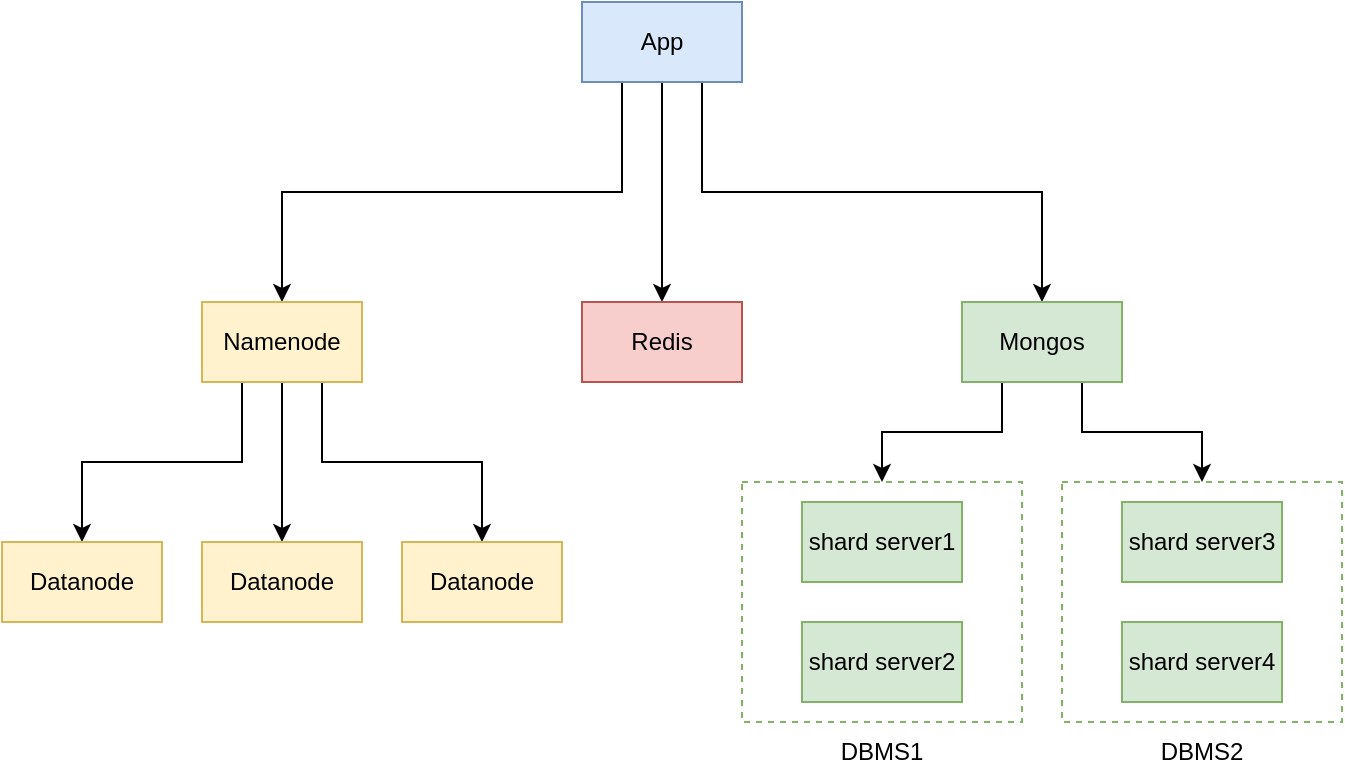 <mxfile version="19.0.0" type="device"><diagram id="8-6Yssdwb87Ydk-rgKpM" name="第 1 页"><mxGraphModel dx="1106" dy="822" grid="0" gridSize="10" guides="1" tooltips="1" connect="1" arrows="1" fold="1" page="1" pageScale="1" pageWidth="827" pageHeight="1169" math="0" shadow="0"><root><mxCell id="0"/><mxCell id="1" parent="0"/><mxCell id="xfGSZqllEiC8hQON5QJn-16" value="" style="rounded=0;whiteSpace=wrap;html=1;fillColor=none;strokeColor=#82b366;dashed=1;" vertex="1" parent="1"><mxGeometry x="440" y="420" width="140" height="120" as="geometry"/></mxCell><mxCell id="xfGSZqllEiC8hQON5QJn-5" style="edgeStyle=orthogonalEdgeStyle;rounded=0;orthogonalLoop=1;jettySize=auto;html=1;exitX=0.5;exitY=1;exitDx=0;exitDy=0;" edge="1" parent="1" source="xfGSZqllEiC8hQON5QJn-1" target="xfGSZqllEiC8hQON5QJn-2"><mxGeometry relative="1" as="geometry"/></mxCell><mxCell id="xfGSZqllEiC8hQON5QJn-6" style="edgeStyle=orthogonalEdgeStyle;rounded=0;orthogonalLoop=1;jettySize=auto;html=1;exitX=0.75;exitY=1;exitDx=0;exitDy=0;entryX=0.5;entryY=0;entryDx=0;entryDy=0;" edge="1" parent="1" source="xfGSZqllEiC8hQON5QJn-1" target="xfGSZqllEiC8hQON5QJn-4"><mxGeometry relative="1" as="geometry"/></mxCell><mxCell id="xfGSZqllEiC8hQON5QJn-7" style="edgeStyle=orthogonalEdgeStyle;rounded=0;orthogonalLoop=1;jettySize=auto;html=1;exitX=0.25;exitY=1;exitDx=0;exitDy=0;" edge="1" parent="1" source="xfGSZqllEiC8hQON5QJn-1" target="xfGSZqllEiC8hQON5QJn-3"><mxGeometry relative="1" as="geometry"/></mxCell><mxCell id="xfGSZqllEiC8hQON5QJn-1" value="App" style="rounded=0;whiteSpace=wrap;html=1;fillColor=#dae8fc;strokeColor=#6c8ebf;" vertex="1" parent="1"><mxGeometry x="360" y="180" width="80" height="40" as="geometry"/></mxCell><mxCell id="xfGSZqllEiC8hQON5QJn-2" value="Redis" style="rounded=0;whiteSpace=wrap;html=1;fillColor=#f8cecc;strokeColor=#b85450;" vertex="1" parent="1"><mxGeometry x="360" y="330" width="80" height="40" as="geometry"/></mxCell><mxCell id="xfGSZqllEiC8hQON5QJn-11" style="edgeStyle=orthogonalEdgeStyle;rounded=0;orthogonalLoop=1;jettySize=auto;html=1;exitX=0.25;exitY=1;exitDx=0;exitDy=0;" edge="1" parent="1" source="xfGSZqllEiC8hQON5QJn-3" target="xfGSZqllEiC8hQON5QJn-8"><mxGeometry relative="1" as="geometry"/></mxCell><mxCell id="xfGSZqllEiC8hQON5QJn-12" style="edgeStyle=orthogonalEdgeStyle;rounded=0;orthogonalLoop=1;jettySize=auto;html=1;exitX=0.5;exitY=1;exitDx=0;exitDy=0;" edge="1" parent="1" source="xfGSZqllEiC8hQON5QJn-3" target="xfGSZqllEiC8hQON5QJn-9"><mxGeometry relative="1" as="geometry"/></mxCell><mxCell id="xfGSZqllEiC8hQON5QJn-13" style="edgeStyle=orthogonalEdgeStyle;rounded=0;orthogonalLoop=1;jettySize=auto;html=1;exitX=0.75;exitY=1;exitDx=0;exitDy=0;entryX=0.5;entryY=0;entryDx=0;entryDy=0;" edge="1" parent="1" source="xfGSZqllEiC8hQON5QJn-3" target="xfGSZqllEiC8hQON5QJn-10"><mxGeometry relative="1" as="geometry"/></mxCell><mxCell id="xfGSZqllEiC8hQON5QJn-3" value="Namenode" style="rounded=0;whiteSpace=wrap;html=1;fillColor=#fff2cc;strokeColor=#d6b656;" vertex="1" parent="1"><mxGeometry x="170" y="330" width="80" height="40" as="geometry"/></mxCell><mxCell id="xfGSZqllEiC8hQON5QJn-20" style="edgeStyle=orthogonalEdgeStyle;rounded=0;orthogonalLoop=1;jettySize=auto;html=1;exitX=0.25;exitY=1;exitDx=0;exitDy=0;" edge="1" parent="1" source="xfGSZqllEiC8hQON5QJn-4" target="xfGSZqllEiC8hQON5QJn-16"><mxGeometry relative="1" as="geometry"/></mxCell><mxCell id="xfGSZqllEiC8hQON5QJn-21" style="edgeStyle=orthogonalEdgeStyle;rounded=0;orthogonalLoop=1;jettySize=auto;html=1;exitX=0.75;exitY=1;exitDx=0;exitDy=0;entryX=0.5;entryY=0;entryDx=0;entryDy=0;" edge="1" parent="1" source="xfGSZqllEiC8hQON5QJn-4" target="xfGSZqllEiC8hQON5QJn-17"><mxGeometry relative="1" as="geometry"/></mxCell><mxCell id="xfGSZqllEiC8hQON5QJn-4" value="Mongos" style="rounded=0;whiteSpace=wrap;html=1;fillColor=#d5e8d4;strokeColor=#82b366;" vertex="1" parent="1"><mxGeometry x="550" y="330" width="80" height="40" as="geometry"/></mxCell><mxCell id="xfGSZqllEiC8hQON5QJn-8" value="Datanode" style="rounded=0;whiteSpace=wrap;html=1;fillColor=#fff2cc;strokeColor=#d6b656;" vertex="1" parent="1"><mxGeometry x="70" y="450" width="80" height="40" as="geometry"/></mxCell><mxCell id="xfGSZqllEiC8hQON5QJn-9" value="Datanode" style="rounded=0;whiteSpace=wrap;html=1;fillColor=#fff2cc;strokeColor=#d6b656;" vertex="1" parent="1"><mxGeometry x="170" y="450" width="80" height="40" as="geometry"/></mxCell><mxCell id="xfGSZqllEiC8hQON5QJn-10" value="Datanode" style="rounded=0;whiteSpace=wrap;html=1;fillColor=#fff2cc;strokeColor=#d6b656;" vertex="1" parent="1"><mxGeometry x="270" y="450" width="80" height="40" as="geometry"/></mxCell><mxCell id="xfGSZqllEiC8hQON5QJn-14" value="shard server1" style="rounded=0;whiteSpace=wrap;html=1;fillColor=#d5e8d4;strokeColor=#82b366;" vertex="1" parent="1"><mxGeometry x="470" y="430" width="80" height="40" as="geometry"/></mxCell><mxCell id="xfGSZqllEiC8hQON5QJn-15" value="shard server2" style="rounded=0;whiteSpace=wrap;html=1;fillColor=#d5e8d4;strokeColor=#82b366;" vertex="1" parent="1"><mxGeometry x="470" y="490" width="80" height="40" as="geometry"/></mxCell><mxCell id="xfGSZqllEiC8hQON5QJn-17" value="" style="rounded=0;whiteSpace=wrap;html=1;fillColor=none;strokeColor=#82b366;dashed=1;" vertex="1" parent="1"><mxGeometry x="600" y="420" width="140" height="120" as="geometry"/></mxCell><mxCell id="xfGSZqllEiC8hQON5QJn-18" value="shard server3" style="rounded=0;whiteSpace=wrap;html=1;fillColor=#d5e8d4;strokeColor=#82b366;" vertex="1" parent="1"><mxGeometry x="630" y="430" width="80" height="40" as="geometry"/></mxCell><mxCell id="xfGSZqllEiC8hQON5QJn-19" value="shard server4" style="rounded=0;whiteSpace=wrap;html=1;fillColor=#d5e8d4;strokeColor=#82b366;" vertex="1" parent="1"><mxGeometry x="630" y="490" width="80" height="40" as="geometry"/></mxCell><mxCell id="xfGSZqllEiC8hQON5QJn-22" value="DBMS1" style="text;html=1;strokeColor=none;fillColor=none;align=center;verticalAlign=middle;whiteSpace=wrap;rounded=0;dashed=1;" vertex="1" parent="1"><mxGeometry x="480" y="540" width="60" height="30" as="geometry"/></mxCell><mxCell id="xfGSZqllEiC8hQON5QJn-23" value="DBMS2" style="text;html=1;strokeColor=none;fillColor=none;align=center;verticalAlign=middle;whiteSpace=wrap;rounded=0;dashed=1;" vertex="1" parent="1"><mxGeometry x="640" y="540" width="60" height="30" as="geometry"/></mxCell></root></mxGraphModel></diagram></mxfile>